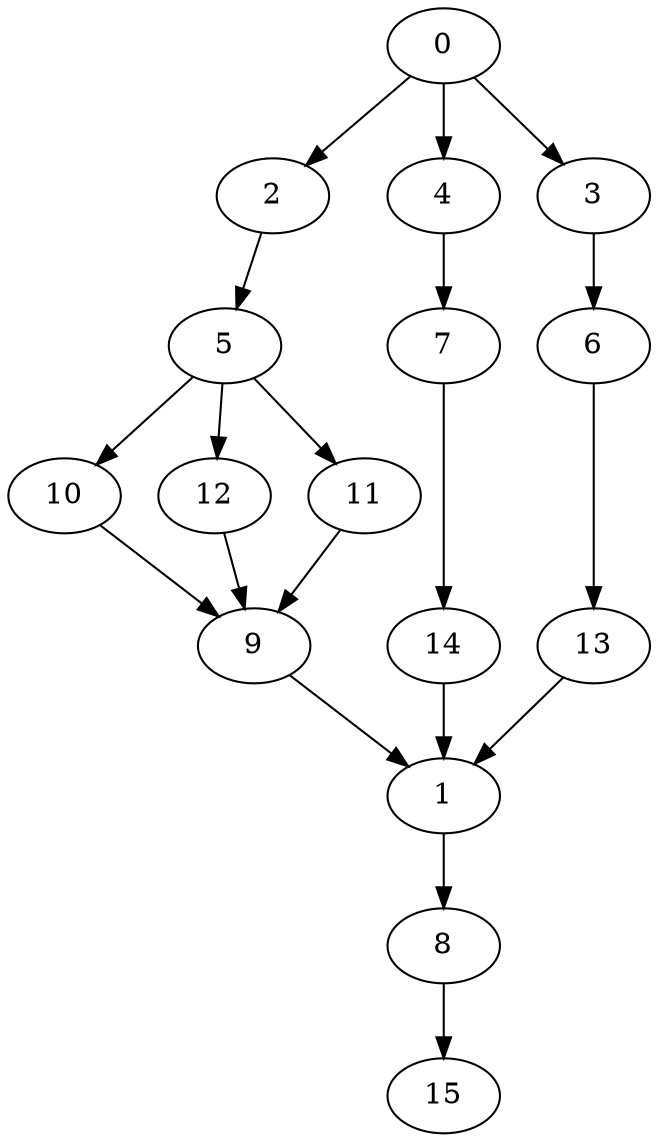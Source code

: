digraph "SeriesParallel-MaxBf-3_Nodes_16_CCR_0.10_WeightType_Random#9" {
	graph ["Duplicate states"=0,
		GraphType=S_P,
		"Max states in OPEN"=0,
		Modes="120000ms; topo-ordered tasks, ; Pruning: task equivalence, fixed order ready list, ; F-value: ; Optimisation: best schedule length (\
SL) optimisation on equal, ",
		NumberOfTasks=16,
		"Pruned using list schedule length"=1,
		"States removed from OPEN"=0,
		TargetSystem="Homogeneous-6",
		"Time to schedule (ms)"=102,
		"Total idle time"=748,
		"Total schedule length"=702,
		"Total sequential time"=1109,
		"Total states created"=2
	];
	0	["Finish time"=89,
		Processor=0,
		"Start time"=0,
		Weight=89];
	2	["Finish time"=178,
		Processor=0,
		"Start time"=89,
		Weight=89];
	0 -> 2	[Weight=10];
	4	["Finish time"=144,
		Processor=1,
		"Start time"=94,
		Weight=50];
	0 -> 4	[Weight=5];
	3	["Finish time"=112,
		Processor=2,
		"Start time"=92,
		Weight=20];
	0 -> 3	[Weight=3];
	5	["Finish time"=267,
		Processor=0,
		"Start time"=178,
		Weight=89];
	2 -> 5	[Weight=9];
	10	["Finish time"=356,
		Processor=0,
		"Start time"=267,
		Weight=89];
	5 -> 10	[Weight=8];
	12	["Finish time"=314,
		Processor=1,
		"Start time"=274,
		Weight=40];
	5 -> 12	[Weight=7];
	11	["Finish time"=304,
		Processor=2,
		"Start time"=274,
		Weight=30];
	5 -> 11	[Weight=7];
	7	["Finish time"=233,
		Processor=1,
		"Start time"=144,
		Weight=89];
	4 -> 7	[Weight=2];
	9	["Finish time"=445,
		Processor=0,
		"Start time"=356,
		Weight=89];
	10 -> 9	[Weight=6];
	6	["Finish time"=191,
		Processor=2,
		"Start time"=112,
		Weight=79];
	3 -> 6	[Weight=4];
	13	["Finish time"=266,
		Processor=3,
		"Start time"=197,
		Weight=69];
	6 -> 13	[Weight=6];
	14	["Finish time"=271,
		Processor=4,
		"Start time"=241,
		Weight=30];
	7 -> 14	[Weight=8];
	12 -> 9	[Weight=2];
	11 -> 9	[Weight=8];
	1	["Finish time"=504,
		Processor=0,
		"Start time"=445,
		Weight=59];
	9 -> 1	[Weight=2];
	13 -> 1	[Weight=4];
	14 -> 1	[Weight=10];
	8	["Finish time"=603,
		Processor=0,
		"Start time"=504,
		Weight=99];
	1 -> 8	[Weight=3];
	15	["Finish time"=702,
		Processor=0,
		"Start time"=603,
		Weight=99];
	8 -> 15	[Weight=7];
}
